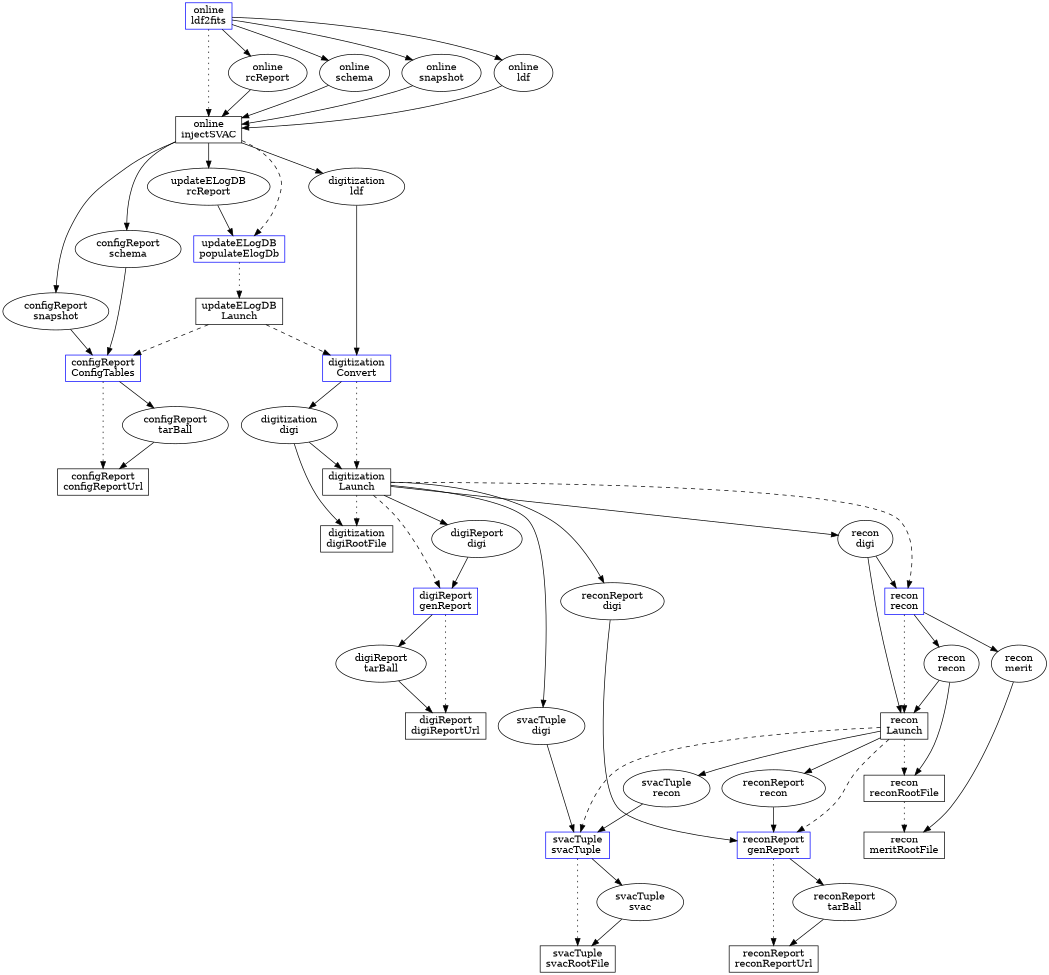digraph iAndTPipeline {

#rotate=90;
size="7.5,6.5";

#### task processes
node [shape=box];
####
online_ldf2fits_tp [label="online\nldf2fits",color=blue];
online_injectSVAC_tp [label="online\ninjectSVAC"];
#
updateELogDB_populateElogDb_tp [label="updateELogDB\npopulateElogDb",color=blue];
updateELogDB_Launch_tp [label="updateELogDB\nLaunch"];
#
configReport_ConfigTables_tp [label="configReport\nConfigTables",color=blue];
configReport_configReportUrl_tp [label="configReport\nconfigReportUrl"];
#
digitization_Convert_tp [label="digitization\nConvert",color=blue];
digitization_Launch_tp [label="digitization\nLaunch"];
digitization_digiRootFile_tp [label="digitization\ndigiRootFile"];
#
digiReport_genReport_tp [label="digiReport\ngenReport",color=blue];
digiReport_digiReportUrl_tp [label="digiReport\ndigiReportUrl"];
#
recon_recon_tp [label="recon\nrecon",color=blue];
recon_Launch_tp [label="recon\nLaunch"];
recon_reconRootFile_tp [label="recon\nreconRootFile"];
recon_meritRootFile_tp [label="recon\nmeritRootFile"];
#
reconReport_genReport_tp [label="reconReport\ngenReport",color=blue];
reconReport_reconReportUrl_tp [label="reconReport\nreconReportUrl"];
#
svacTuple_svacTuple_tp [label="svacTuple\nsvacTuple ",color=blue];
svacTuple_svacRootFile_tp [label="svacTuple\nsvacRootFile"];

#### datasets
node [shape=ellipse];
####
online_rcReport_ds [label="online\nrcReport"];
updateELogDB_rcReport_ds [label="updateELogDB\nrcReport"];
online_schema_ds [label="online\nschema"];
configReport_schema_ds [label="configReport\nschema"];
online_snapshot_ds [label="online\nsnapshot"];
configReport_snapshot_ds [label="configReport\nsnapshot"];
online_ldf_ds [label="online\nldf"];
digitization_ldf_ds [label="digitization\nldf"];
#
configReport_tarBall_ds [label="configReport\ntarBall"];
#
digitization_digi_ds [label="digitization\ndigi"];
recon_digi_ds [label="recon\ndigi"];
digiReport_digi_ds [label="digiReport\ndigi"];
svacTuple_digi_ds [label="svacTuple\ndigi"];
reconReport_digi_ds [label="reconReport\ndigi"];
#
digiReport_tarBall_ds [label="digiReport\ntarBall"];
#
recon_recon_ds [label="recon\nrecon"];
svacTuple_recon_ds [label="svacTuple\nrecon"];
reconReport_recon_ds [label="reconReport\nrecon"];
recon_merit_ds [label="recon\nmerit"];
#
reconReport_tarBall_ds [label="reconReport\ntarBall"];
#
svacTuple_svac_ds [label="svacTuple\nsvac"];

#### TP -> DS links
edge [weight=10];
####
online_ldf2fits_tp -> online_rcReport_ds;
online_ldf2fits_tp -> online_schema_ds;
online_ldf2fits_tp -> online_snapshot_ds;
online_ldf2fits_tp -> online_ldf_ds;
#
online_rcReport_ds -> online_injectSVAC_tp;
online_schema_ds -> online_injectSVAC_tp;
online_snapshot_ds -> online_injectSVAC_tp;
online_ldf_ds -> online_injectSVAC_tp;
#
online_injectSVAC_tp -> updateELogDB_rcReport_ds;
online_injectSVAC_tp -> configReport_schema_ds;
online_injectSVAC_tp -> configReport_snapshot_ds;
online_injectSVAC_tp -> digitization_ldf_ds;

updateELogDB_rcReport_ds -> updateELogDB_populateElogDb_tp;

configReport_schema_ds -> configReport_ConfigTables_tp;
configReport_snapshot_ds -> configReport_ConfigTables_tp;
configReport_ConfigTables_tp -> configReport_tarBall_ds;
#
configReport_tarBall_ds -> configReport_configReportUrl_tp;

digitization_ldf_ds -> digitization_Convert_tp;
digitization_Convert_tp -> digitization_digi_ds;
#
digitization_digi_ds -> digitization_Launch_tp;
digitization_Launch_tp -> recon_digi_ds;
#
digitization_Launch_tp -> digiReport_digi_ds;
#
digitization_Launch_tp -> svacTuple_digi_ds;
#
digitization_Launch_tp -> reconReport_digi_ds;
#
digitization_digi_ds -> digitization_digiRootFile_tp;

digiReport_digi_ds -> digiReport_genReport_tp;
digiReport_genReport_tp -> digiReport_tarBall_ds;
#
digiReport_tarBall_ds -> digiReport_digiReportUrl_tp;

recon_digi_ds -> recon_recon_tp;
recon_recon_tp -> recon_recon_ds;
recon_recon_tp -> recon_merit_ds;
#
recon_recon_ds -> recon_Launch_tp;
recon_digi_ds -> recon_Launch_tp;
recon_Launch_tp -> svacTuple_recon_ds;
#
recon_Launch_tp -> reconReport_recon_ds;
#
recon_recon_ds -> recon_reconRootFile_tp;
#
recon_merit_ds -> recon_meritRootFile_tp;

reconReport_digi_ds -> reconReport_genReport_tp;
reconReport_recon_ds -> reconReport_genReport_tp;
reconReport_genReport_tp -> reconReport_tarBall_ds;
#
reconReport_tarBall_ds -> reconReport_reconReportUrl_tp;

svacTuple_digi_ds -> svacTuple_svacTuple_tp;
svacTuple_recon_ds -> svacTuple_svacTuple_tp;
svacTuple_svacTuple_tp -> svacTuple_svac_ds;
#
svacTuple_svac_ds -> svacTuple_svacRootFile_tp;


#### intratask links ####
edge [style=dotted,weight=100];
####
online_ldf2fits_tp -> online_injectSVAC_tp;
#
updateELogDB_populateElogDb_tp -> updateELogDB_Launch_tp;
#
digitization_Convert_tp -> digitization_Launch_tp;
digitization_Launch_tp -> digitization_digiRootFile_tp;
#
configReport_ConfigTables_tp -> configReport_configReportUrl_tp;
#
recon_recon_tp -> recon_Launch_tp;
recon_Launch_tp -> recon_reconRootFile_tp;
recon_reconRootFile_tp -> recon_meritRootFile_tp;
#
digiReport_genReport_tp -> digiReport_digiReportUrl_tp;
#
svacTuple_svacTuple_tp -> svacTuple_svacRootFile_tp;
#
reconReport_genReport_tp -> reconReport_reconReportUrl_tp;


##### intertask links #####
edge [style=dashed,weight=1];
####
online_injectSVAC_tp -> updateELogDB_populateElogDb_tp;
#
updateELogDB_Launch_tp -> digitization_Convert_tp;
updateELogDB_Launch_tp -> configReport_ConfigTables_tp;
#
digitization_Launch_tp -> recon_recon_tp;
digitization_Launch_tp -> digiReport_genReport_tp;
#
recon_Launch_tp -> svacTuple_svacTuple_tp;
recon_Launch_tp -> reconReport_genReport_tp;

}